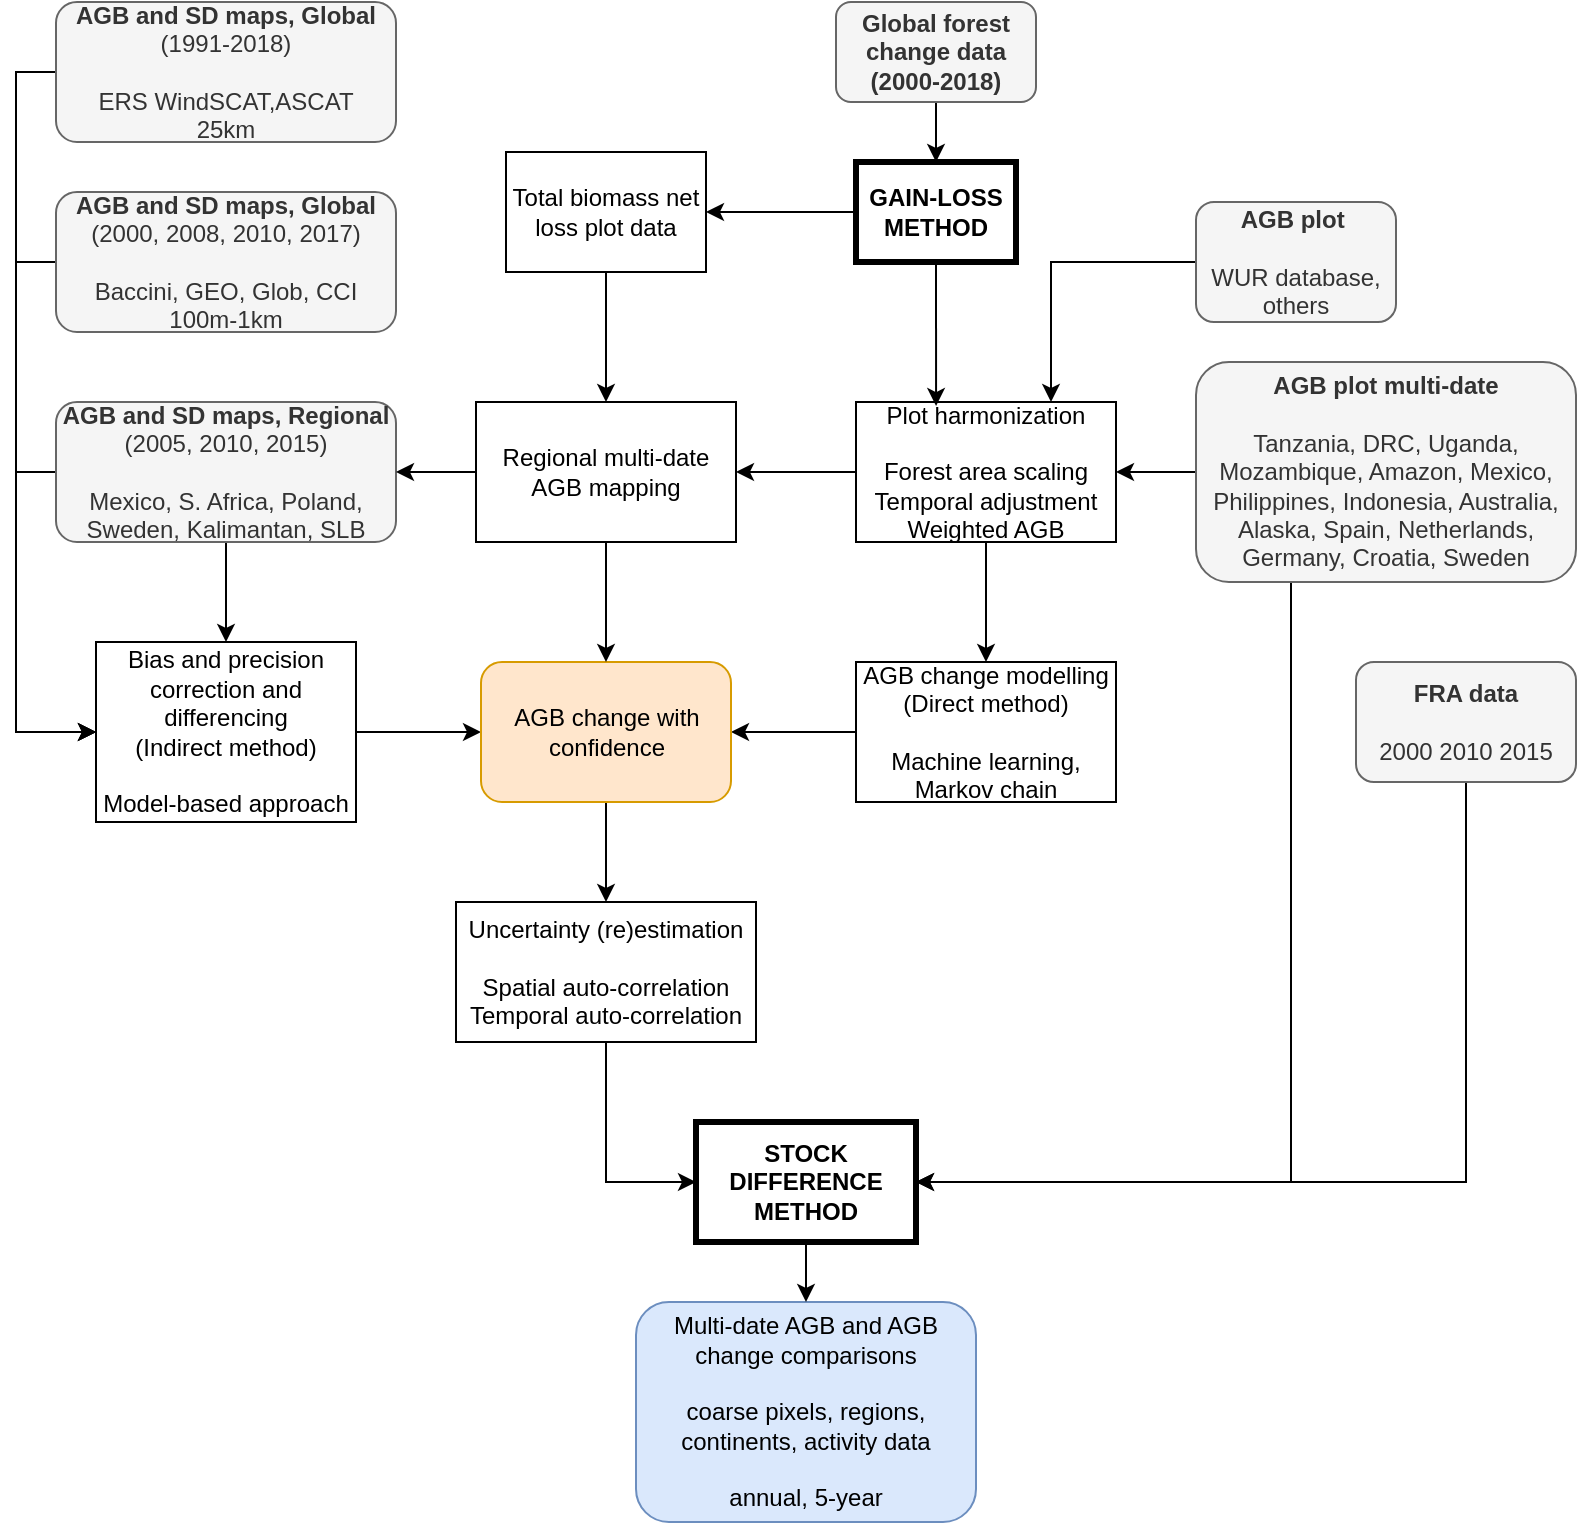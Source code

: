 <mxfile version="13.6.6" type="github">
  <diagram id="UiZ92aOFfSZIfiMHlA4H" name="Page-1">
    <mxGraphModel dx="1422" dy="762" grid="1" gridSize="10" guides="1" tooltips="1" connect="1" arrows="1" fold="1" page="1" pageScale="1" pageWidth="850" pageHeight="1100" math="0" shadow="0">
      <root>
        <mxCell id="0" />
        <mxCell id="1" parent="0" />
        <mxCell id="YI0aZgSimd2LB83yqrj3-54" style="edgeStyle=orthogonalEdgeStyle;rounded=0;orthogonalLoop=1;jettySize=auto;html=1;exitX=0;exitY=0.5;exitDx=0;exitDy=0;entryX=1;entryY=0.5;entryDx=0;entryDy=0;fontColor=#D5E8D4;" parent="1" source="dIMfR6t1zzbhHHMH2o8x-1" target="YI0aZgSimd2LB83yqrj3-37" edge="1">
          <mxGeometry relative="1" as="geometry" />
        </mxCell>
        <mxCell id="dIMfR6t1zzbhHHMH2o8x-1" value="AGB change modelling&lt;br&gt;(Direct method)&lt;br&gt;&lt;br&gt;Machine learning, Markov chain" style="rounded=0;whiteSpace=wrap;html=1;" parent="1" vertex="1">
          <mxGeometry x="480" y="360" width="130" height="70" as="geometry" />
        </mxCell>
        <mxCell id="DOwFYTfHYZgn7NWsOiAq-9" style="edgeStyle=orthogonalEdgeStyle;rounded=0;orthogonalLoop=1;jettySize=auto;html=1;exitX=0;exitY=0.5;exitDx=0;exitDy=0;entryX=0;entryY=0.5;entryDx=0;entryDy=0;" parent="1" source="dIMfR6t1zzbhHHMH2o8x-3" target="YI0aZgSimd2LB83yqrj3-3" edge="1">
          <mxGeometry relative="1" as="geometry" />
        </mxCell>
        <mxCell id="dIMfR6t1zzbhHHMH2o8x-3" value="&lt;b&gt;AGB and SD maps, Global&lt;/b&gt; &lt;br&gt;(1991-2018)&lt;br&gt;&lt;br&gt;ERS WindSCAT,ASCAT&lt;br&gt;25km" style="rounded=1;whiteSpace=wrap;html=1;fillColor=#f5f5f5;strokeColor=#666666;fontColor=#333333;" parent="1" vertex="1">
          <mxGeometry x="80" y="30" width="170" height="70" as="geometry" />
        </mxCell>
        <mxCell id="DOwFYTfHYZgn7NWsOiAq-10" style="edgeStyle=orthogonalEdgeStyle;rounded=0;orthogonalLoop=1;jettySize=auto;html=1;exitX=0;exitY=0.5;exitDx=0;exitDy=0;entryX=0;entryY=0.5;entryDx=0;entryDy=0;" parent="1" source="dIMfR6t1zzbhHHMH2o8x-4" target="YI0aZgSimd2LB83yqrj3-3" edge="1">
          <mxGeometry relative="1" as="geometry" />
        </mxCell>
        <mxCell id="dIMfR6t1zzbhHHMH2o8x-4" value="&lt;b&gt;AGB and SD maps, Global &lt;br&gt;&lt;/b&gt;(2000, 2008, 2010, 2017)&lt;br&gt;&lt;br&gt;Baccini, GEO, Glob, CCI&lt;br&gt;100m-1km" style="rounded=1;whiteSpace=wrap;html=1;fillColor=#f5f5f5;strokeColor=#666666;fontColor=#333333;" parent="1" vertex="1">
          <mxGeometry x="80" y="125" width="170" height="70" as="geometry" />
        </mxCell>
        <mxCell id="DOwFYTfHYZgn7NWsOiAq-8" style="edgeStyle=orthogonalEdgeStyle;rounded=0;orthogonalLoop=1;jettySize=auto;html=1;exitX=0;exitY=0.5;exitDx=0;exitDy=0;entryX=0;entryY=0.5;entryDx=0;entryDy=0;" parent="1" source="YI0aZgSimd2LB83yqrj3-1" target="YI0aZgSimd2LB83yqrj3-3" edge="1">
          <mxGeometry relative="1" as="geometry" />
        </mxCell>
        <mxCell id="jcca6s_gtn0kNfPf4VLa-11" style="edgeStyle=orthogonalEdgeStyle;rounded=0;orthogonalLoop=1;jettySize=auto;html=1;exitX=0.5;exitY=1;exitDx=0;exitDy=0;entryX=0.5;entryY=0;entryDx=0;entryDy=0;" parent="1" source="YI0aZgSimd2LB83yqrj3-1" target="YI0aZgSimd2LB83yqrj3-3" edge="1">
          <mxGeometry relative="1" as="geometry" />
        </mxCell>
        <mxCell id="YI0aZgSimd2LB83yqrj3-1" value="&lt;b&gt;AGB and SD maps, Regional&lt;/b&gt;&lt;br&gt;(2005, 2010, 2015)&lt;br&gt;&lt;br&gt;Mexico, S. Africa, Poland, Sweden, Kalimantan, SLB" style="rounded=1;whiteSpace=wrap;html=1;fillColor=#f5f5f5;strokeColor=#666666;fontColor=#333333;" parent="1" vertex="1">
          <mxGeometry x="80" y="230" width="170" height="70" as="geometry" />
        </mxCell>
        <mxCell id="DOwFYTfHYZgn7NWsOiAq-1" style="edgeStyle=orthogonalEdgeStyle;rounded=0;orthogonalLoop=1;jettySize=auto;html=1;exitX=1;exitY=0.5;exitDx=0;exitDy=0;entryX=0;entryY=0.5;entryDx=0;entryDy=0;" parent="1" source="YI0aZgSimd2LB83yqrj3-3" target="YI0aZgSimd2LB83yqrj3-37" edge="1">
          <mxGeometry relative="1" as="geometry" />
        </mxCell>
        <mxCell id="YI0aZgSimd2LB83yqrj3-3" value="Bias and precision correction and differencing &lt;br&gt;(Indirect method)&lt;br&gt;&lt;br&gt;Model-based approach" style="rounded=0;whiteSpace=wrap;html=1;" parent="1" vertex="1">
          <mxGeometry x="100" y="350" width="130" height="90" as="geometry" />
        </mxCell>
        <mxCell id="YI0aZgSimd2LB83yqrj3-16" style="edgeStyle=orthogonalEdgeStyle;rounded=0;orthogonalLoop=1;jettySize=auto;html=1;exitX=0;exitY=0.5;exitDx=0;exitDy=0;entryX=1;entryY=0.5;entryDx=0;entryDy=0;" parent="1" source="YI0aZgSimd2LB83yqrj3-6" target="YI0aZgSimd2LB83yqrj3-15" edge="1">
          <mxGeometry relative="1" as="geometry" />
        </mxCell>
        <mxCell id="jcca6s_gtn0kNfPf4VLa-8" style="edgeStyle=orthogonalEdgeStyle;rounded=0;orthogonalLoop=1;jettySize=auto;html=1;exitX=0.25;exitY=1;exitDx=0;exitDy=0;entryX=1;entryY=0.5;entryDx=0;entryDy=0;" parent="1" source="YI0aZgSimd2LB83yqrj3-6" target="YI0aZgSimd2LB83yqrj3-12" edge="1">
          <mxGeometry relative="1" as="geometry" />
        </mxCell>
        <mxCell id="YI0aZgSimd2LB83yqrj3-6" value="&lt;b&gt;AGB plot multi-date&lt;br&gt;&lt;/b&gt;&lt;br&gt;Tanzania, DRC, Uganda, Mozambique, Amazon, Mexico, Philippines, Indonesia, Australia, Alaska, Spain, Netherlands, Germany, Croatia, Sweden" style="rounded=1;whiteSpace=wrap;html=1;fillColor=#f5f5f5;strokeColor=#666666;fontColor=#333333;" parent="1" vertex="1">
          <mxGeometry x="650" y="210" width="190" height="110" as="geometry" />
        </mxCell>
        <mxCell id="YI0aZgSimd2LB83yqrj3-34" style="edgeStyle=orthogonalEdgeStyle;rounded=0;orthogonalLoop=1;jettySize=auto;html=1;exitX=0.5;exitY=1;exitDx=0;exitDy=0;entryX=1;entryY=0.5;entryDx=0;entryDy=0;" parent="1" source="YI0aZgSimd2LB83yqrj3-7" target="YI0aZgSimd2LB83yqrj3-12" edge="1">
          <mxGeometry relative="1" as="geometry" />
        </mxCell>
        <mxCell id="YI0aZgSimd2LB83yqrj3-7" value="&lt;b&gt;FRA data&lt;br&gt;&lt;/b&gt;&lt;br&gt;2000 2010 2015" style="rounded=1;whiteSpace=wrap;html=1;fillColor=#f5f5f5;strokeColor=#666666;fontColor=#333333;" parent="1" vertex="1">
          <mxGeometry x="730" y="360" width="110" height="60" as="geometry" />
        </mxCell>
        <mxCell id="YI0aZgSimd2LB83yqrj3-43" style="edgeStyle=orthogonalEdgeStyle;rounded=0;orthogonalLoop=1;jettySize=auto;html=1;exitX=0.5;exitY=1;exitDx=0;exitDy=0;entryX=0;entryY=0.5;entryDx=0;entryDy=0;" parent="1" source="YI0aZgSimd2LB83yqrj3-9" target="YI0aZgSimd2LB83yqrj3-12" edge="1">
          <mxGeometry relative="1" as="geometry">
            <mxPoint x="355" y="560" as="targetPoint" />
          </mxGeometry>
        </mxCell>
        <mxCell id="YI0aZgSimd2LB83yqrj3-9" value="Uncertainty (re)estimation&lt;br&gt;&lt;br&gt;Spatial auto-correlation&lt;br&gt;Temporal auto-correlation" style="rounded=0;whiteSpace=wrap;html=1;" parent="1" vertex="1">
          <mxGeometry x="280" y="480" width="150" height="70" as="geometry" />
        </mxCell>
        <mxCell id="YI0aZgSimd2LB83yqrj3-10" value="Multi-date AGB and AGB change comparisons&lt;br&gt;&lt;br&gt;coarse pixels, regions, continents, activity data&lt;br&gt;&lt;br&gt;annual, 5-year" style="rounded=1;whiteSpace=wrap;html=1;fillColor=#dae8fc;strokeColor=#6c8ebf;" parent="1" vertex="1">
          <mxGeometry x="370" y="680" width="170" height="110" as="geometry" />
        </mxCell>
        <mxCell id="YI0aZgSimd2LB83yqrj3-33" style="edgeStyle=orthogonalEdgeStyle;rounded=0;orthogonalLoop=1;jettySize=auto;html=1;exitX=0.5;exitY=1;exitDx=0;exitDy=0;" parent="1" source="YI0aZgSimd2LB83yqrj3-12" target="YI0aZgSimd2LB83yqrj3-10" edge="1">
          <mxGeometry relative="1" as="geometry" />
        </mxCell>
        <mxCell id="YI0aZgSimd2LB83yqrj3-12" value="STOCK DIFFERENCE METHOD" style="rounded=0;whiteSpace=wrap;html=1;fontStyle=1;strokeWidth=3;" parent="1" vertex="1">
          <mxGeometry x="400" y="590" width="110" height="60" as="geometry" />
        </mxCell>
        <mxCell id="YI0aZgSimd2LB83yqrj3-53" style="edgeStyle=orthogonalEdgeStyle;rounded=0;orthogonalLoop=1;jettySize=auto;html=1;exitX=0.5;exitY=1;exitDx=0;exitDy=0;entryX=0.5;entryY=0;entryDx=0;entryDy=0;fontColor=#D5E8D4;" parent="1" source="YI0aZgSimd2LB83yqrj3-15" target="dIMfR6t1zzbhHHMH2o8x-1" edge="1">
          <mxGeometry relative="1" as="geometry" />
        </mxCell>
        <mxCell id="DOwFYTfHYZgn7NWsOiAq-3" style="edgeStyle=orthogonalEdgeStyle;rounded=0;orthogonalLoop=1;jettySize=auto;html=1;exitX=0;exitY=0.5;exitDx=0;exitDy=0;entryX=1;entryY=0.5;entryDx=0;entryDy=0;" parent="1" source="YI0aZgSimd2LB83yqrj3-15" target="DOwFYTfHYZgn7NWsOiAq-2" edge="1">
          <mxGeometry relative="1" as="geometry" />
        </mxCell>
        <mxCell id="YI0aZgSimd2LB83yqrj3-15" value="Plot harmonization&lt;br&gt;&lt;br&gt;Forest area scaling&lt;br&gt;Temporal adjustment&lt;br&gt;Weighted AGB" style="rounded=0;whiteSpace=wrap;html=1;" parent="1" vertex="1">
          <mxGeometry x="480" y="230" width="130" height="70" as="geometry" />
        </mxCell>
        <mxCell id="jcca6s_gtn0kNfPf4VLa-5" style="edgeStyle=orthogonalEdgeStyle;rounded=0;orthogonalLoop=1;jettySize=auto;html=1;exitX=0;exitY=0.5;exitDx=0;exitDy=0;entryX=0.75;entryY=0;entryDx=0;entryDy=0;" parent="1" source="YI0aZgSimd2LB83yqrj3-18" target="YI0aZgSimd2LB83yqrj3-15" edge="1">
          <mxGeometry relative="1" as="geometry" />
        </mxCell>
        <mxCell id="YI0aZgSimd2LB83yqrj3-18" value="&lt;b&gt;AGB plot&amp;nbsp;&lt;br&gt;&lt;/b&gt;&lt;br&gt;WUR database, others" style="rounded=1;whiteSpace=wrap;html=1;fillColor=#f5f5f5;strokeColor=#666666;fontColor=#333333;" parent="1" vertex="1">
          <mxGeometry x="650" y="130" width="100" height="60" as="geometry" />
        </mxCell>
        <mxCell id="YI0aZgSimd2LB83yqrj3-44" style="edgeStyle=orthogonalEdgeStyle;rounded=0;orthogonalLoop=1;jettySize=auto;html=1;exitX=0.5;exitY=1;exitDx=0;exitDy=0;entryX=0.5;entryY=0;entryDx=0;entryDy=0;" parent="1" source="YI0aZgSimd2LB83yqrj3-37" target="YI0aZgSimd2LB83yqrj3-9" edge="1">
          <mxGeometry relative="1" as="geometry" />
        </mxCell>
        <mxCell id="YI0aZgSimd2LB83yqrj3-37" value="AGB change with confidence" style="rounded=1;whiteSpace=wrap;html=1;fillColor=#ffe6cc;strokeColor=#d79b00;" parent="1" vertex="1">
          <mxGeometry x="292.5" y="360" width="125" height="70" as="geometry" />
        </mxCell>
        <mxCell id="DOwFYTfHYZgn7NWsOiAq-6" style="edgeStyle=orthogonalEdgeStyle;rounded=0;orthogonalLoop=1;jettySize=auto;html=1;exitX=0.5;exitY=1;exitDx=0;exitDy=0;entryX=0.5;entryY=0;entryDx=0;entryDy=0;" parent="1" source="DOwFYTfHYZgn7NWsOiAq-2" target="YI0aZgSimd2LB83yqrj3-37" edge="1">
          <mxGeometry relative="1" as="geometry" />
        </mxCell>
        <mxCell id="DOwFYTfHYZgn7NWsOiAq-11" style="edgeStyle=orthogonalEdgeStyle;rounded=0;orthogonalLoop=1;jettySize=auto;html=1;exitX=0;exitY=0.5;exitDx=0;exitDy=0;entryX=1;entryY=0.5;entryDx=0;entryDy=0;" parent="1" source="DOwFYTfHYZgn7NWsOiAq-2" target="YI0aZgSimd2LB83yqrj3-1" edge="1">
          <mxGeometry relative="1" as="geometry" />
        </mxCell>
        <mxCell id="DOwFYTfHYZgn7NWsOiAq-2" value="Regional multi-date AGB mapping" style="rounded=0;whiteSpace=wrap;html=1;" parent="1" vertex="1">
          <mxGeometry x="290" y="230" width="130" height="70" as="geometry" />
        </mxCell>
        <mxCell id="jcca6s_gtn0kNfPf4VLa-9" style="edgeStyle=orthogonalEdgeStyle;rounded=0;orthogonalLoop=1;jettySize=auto;html=1;exitX=0.5;exitY=1;exitDx=0;exitDy=0;entryX=0.308;entryY=0.029;entryDx=0;entryDy=0;entryPerimeter=0;" parent="1" source="jcca6s_gtn0kNfPf4VLa-1" target="YI0aZgSimd2LB83yqrj3-15" edge="1">
          <mxGeometry relative="1" as="geometry" />
        </mxCell>
        <mxCell id="edI0zUP6bMITs0qGzwKp-3" style="edgeStyle=orthogonalEdgeStyle;rounded=0;orthogonalLoop=1;jettySize=auto;html=1;exitX=0;exitY=0.5;exitDx=0;exitDy=0;entryX=1;entryY=0.5;entryDx=0;entryDy=0;" edge="1" parent="1" source="jcca6s_gtn0kNfPf4VLa-1" target="edI0zUP6bMITs0qGzwKp-2">
          <mxGeometry relative="1" as="geometry" />
        </mxCell>
        <mxCell id="jcca6s_gtn0kNfPf4VLa-1" value="GAIN-LOSS METHOD" style="rounded=0;whiteSpace=wrap;html=1;fontStyle=1;strokeWidth=3;" parent="1" vertex="1">
          <mxGeometry x="480" y="110" width="80" height="50" as="geometry" />
        </mxCell>
        <mxCell id="jcca6s_gtn0kNfPf4VLa-6" style="edgeStyle=orthogonalEdgeStyle;rounded=0;orthogonalLoop=1;jettySize=auto;html=1;exitX=0.5;exitY=1;exitDx=0;exitDy=0;entryX=0.5;entryY=0;entryDx=0;entryDy=0;" parent="1" source="jcca6s_gtn0kNfPf4VLa-3" target="jcca6s_gtn0kNfPf4VLa-1" edge="1">
          <mxGeometry relative="1" as="geometry" />
        </mxCell>
        <mxCell id="jcca6s_gtn0kNfPf4VLa-3" value="&lt;b&gt;Global forest change data (2000-2018)&lt;/b&gt;" style="rounded=1;whiteSpace=wrap;html=1;fillColor=#f5f5f5;strokeColor=#666666;fontColor=#333333;" parent="1" vertex="1">
          <mxGeometry x="470" y="30" width="100" height="50" as="geometry" />
        </mxCell>
        <mxCell id="edI0zUP6bMITs0qGzwKp-4" style="edgeStyle=orthogonalEdgeStyle;rounded=0;orthogonalLoop=1;jettySize=auto;html=1;exitX=0.5;exitY=1;exitDx=0;exitDy=0;entryX=0.5;entryY=0;entryDx=0;entryDy=0;" edge="1" parent="1" source="edI0zUP6bMITs0qGzwKp-2" target="DOwFYTfHYZgn7NWsOiAq-2">
          <mxGeometry relative="1" as="geometry" />
        </mxCell>
        <mxCell id="edI0zUP6bMITs0qGzwKp-2" value="Total biomass net loss plot data" style="rounded=0;whiteSpace=wrap;html=1;" vertex="1" parent="1">
          <mxGeometry x="305" y="105" width="100" height="60" as="geometry" />
        </mxCell>
      </root>
    </mxGraphModel>
  </diagram>
</mxfile>
